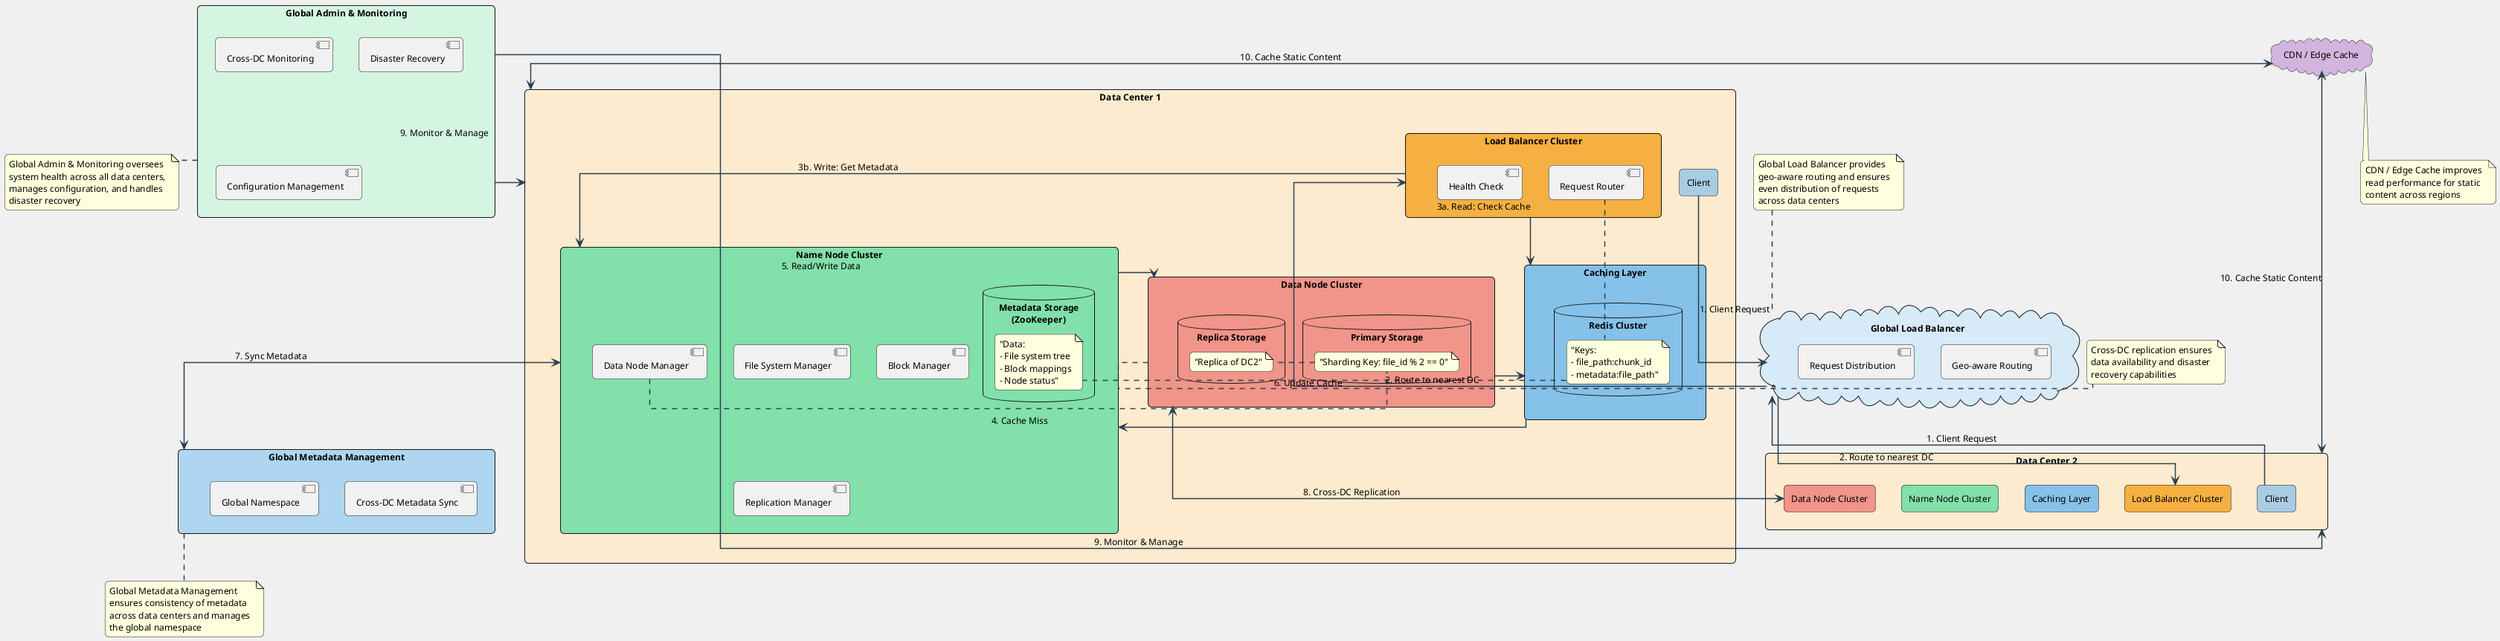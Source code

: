@startuml Optimized Cross-Datacenter Distributed File System Architecture
!define RECTANGLE rectangle
!define DATABASE database
!define CLOUD cloud

skinparam backgroundColor #F0F0F0
skinparam handwritten false
skinparam monochrome false
skinparam defaultFontName Arial
skinparam defaultFontSize 12
skinparam roundCorner 10
skinparam ArrowColor #2C3E50
skinparam ArrowThickness 1.5
skinparam linetype ortho

allowmixing

' Global Components
CLOUD "Global Load Balancer" as GLB #D6EAF8 {
    component "Geo-aware Routing" as GeoRouting
    component "Request Distribution" as ReqDist
}

RECTANGLE "Global Metadata Management" as GMM #AED6F1 {
    component "Cross-DC Metadata Sync" as MetaSync
    component "Global Namespace" as GlobalNS
}

RECTANGLE "Global Admin & Monitoring" as GAM #D5F5E3 {
    component "Cross-DC Monitoring" as CrossDCMon
    component "Disaster Recovery" as DR
    component "Configuration Management" as ConfigMgmt
}

' Data Center 1
RECTANGLE "Data Center 1" as DC1 #FDEBD0 {
    ' Client
    rectangle "Client" as Client1 #A9CCE3

    ' Load Balancer Cluster
    RECTANGLE "Load Balancer Cluster" as LB1 #F5B041 {
        component "Health Check" as HealthCheck1
        component "Request Router" as RequestRouter1
    }

    ' Caching Layer
    RECTANGLE "Caching Layer" as CacheLayer1 #85C1E9 {
        DATABASE "Redis Cluster" as RedisCache1 {
            note right: "Keys:\n- file_path:chunk_id\n- metadata:file_path"
        }
    }

    ' Name Node Cluster
    RECTANGLE "Name Node Cluster" as NameNodeCluster1 #82E0AA {
        DATABASE "Metadata Storage\n(ZooKeeper)" as MetadataStorage1 {
            note right: "Data:\n- File system tree\n- Block mappings\n- Node status"
        }
        component "File System Manager" as FSManager1
        component "Block Manager" as BlockManager1
        component "Replication Manager" as ReplicationManager1
        component "Data Node Manager" as DataNodeManager1
    }

    ' Data Node Clusters
    RECTANGLE "Data Node Cluster" as DataNodeCluster1 #F1948A {
        DATABASE "Primary Storage" as PrimaryStorage1 {
            note right: "Sharding Key: file_id % 2 == 0"
        }
        DATABASE "Replica Storage" as ReplicaStorage1 {
            note right: "Replica of DC2"
        }
    }
}

' Data Center 2 (simplified for brevity)
RECTANGLE "Data Center 2" as DC2 #FDEBD0 {
    rectangle "Client" as Client2 #A9CCE3
    RECTANGLE "Load Balancer Cluster" as LB2 #F5B041
    RECTANGLE "Caching Layer" as CacheLayer2 #85C1E9
    RECTANGLE "Name Node Cluster" as NameNodeCluster2 #82E0AA
    RECTANGLE "Data Node Cluster" as DataNodeCluster2 #F1948A
}

' CDN / Edge Cache
CLOUD "CDN / Edge Cache" as CDN #D2B4DE

' Connections
Client1 --> GLB : "1. Client Request"
Client2 --> GLB : "1. Client Request"
GLB --> LB1 : "2. Route to nearest DC"
GLB --> LB2 : "2. Route to nearest DC"
LB1 --> CacheLayer1 : "3a. Read: Check Cache"
LB1 --> NameNodeCluster1 : "3b. Write: Get Metadata"
CacheLayer1 --> NameNodeCluster1 : "4. Cache Miss"
NameNodeCluster1 --> DataNodeCluster1 : "5. Read/Write Data"
DataNodeCluster1 --> CacheLayer1 : "6. Update Cache"
NameNodeCluster1 <--> GMM : "7. Sync Metadata"
DataNodeCluster1 <--> DataNodeCluster2 : "8. Cross-DC Replication"
GAM --> DC1 : "9. Monitor & Manage"
GAM --> DC2 : "9. Monitor & Manage"
CDN <--> DC1 : "10. Cache Static Content"
CDN <--> DC2 : "10. Cache Static Content"

' Additional notes for explanation
note top of GLB
  Global Load Balancer provides 
  geo-aware routing and ensures 
  even distribution of requests 
  across data centers
end note

note bottom of GMM
  Global Metadata Management 
  ensures consistency of metadata 
  across data centers and manages 
  the global namespace
end note

note bottom of GAM
  Global Admin & Monitoring oversees 
  system health across all data centers, 
  manages configuration, and handles 
  disaster recovery
end note

note bottom of CDN
  CDN / Edge Cache improves 
  read performance for static 
  content across regions
end note

note right of DataNodeCluster1
  Cross-DC replication ensures 
  data availability and disaster 
  recovery capabilities
end note

@enduml